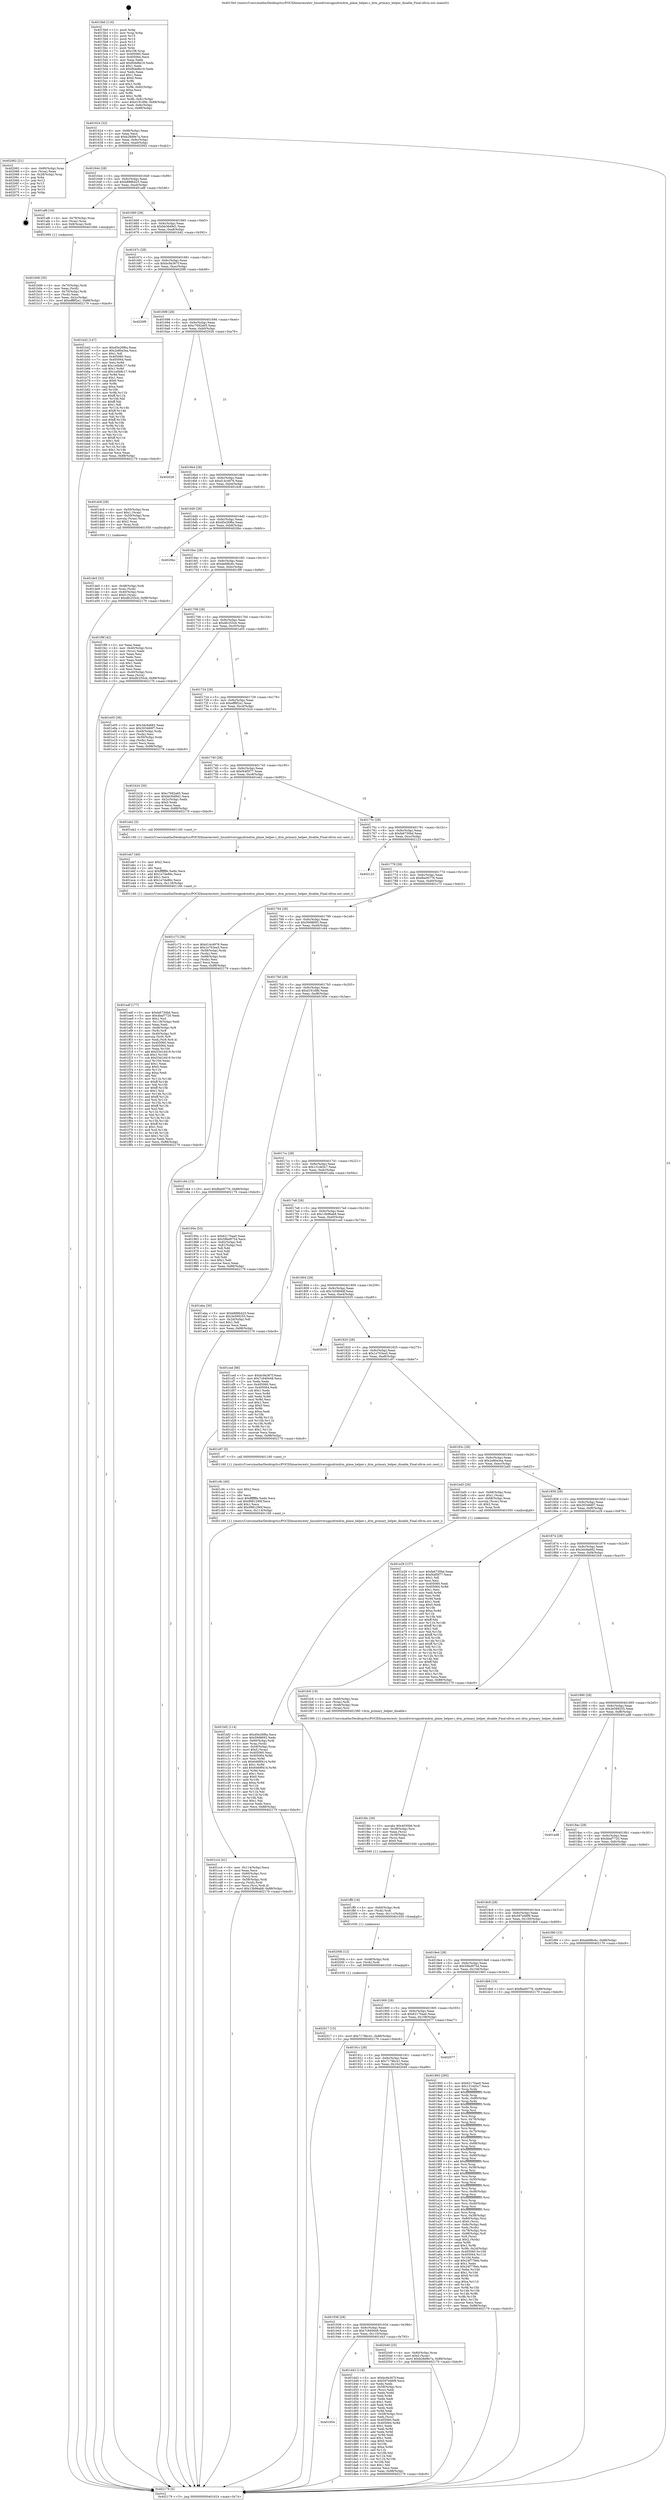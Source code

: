digraph "0x4015b0" {
  label = "0x4015b0 (/mnt/c/Users/mathe/Desktop/tcc/POCII/binaries/extr_linuxdriversgpudrmdrm_plane_helper.c_drm_primary_helper_disable_Final-ollvm.out::main(0))"
  labelloc = "t"
  node[shape=record]

  Entry [label="",width=0.3,height=0.3,shape=circle,fillcolor=black,style=filled]
  "0x401624" [label="{
     0x401624 [32]\l
     | [instrs]\l
     &nbsp;&nbsp;0x401624 \<+6\>: mov -0x88(%rbp),%eax\l
     &nbsp;&nbsp;0x40162a \<+2\>: mov %eax,%ecx\l
     &nbsp;&nbsp;0x40162c \<+6\>: sub $0xb28d9e7a,%ecx\l
     &nbsp;&nbsp;0x401632 \<+6\>: mov %eax,-0x9c(%rbp)\l
     &nbsp;&nbsp;0x401638 \<+6\>: mov %ecx,-0xa0(%rbp)\l
     &nbsp;&nbsp;0x40163e \<+6\>: je 0000000000402062 \<main+0xab2\>\l
  }"]
  "0x402062" [label="{
     0x402062 [21]\l
     | [instrs]\l
     &nbsp;&nbsp;0x402062 \<+4\>: mov -0x80(%rbp),%rax\l
     &nbsp;&nbsp;0x402066 \<+2\>: mov (%rax),%eax\l
     &nbsp;&nbsp;0x402068 \<+4\>: lea -0x28(%rbp),%rsp\l
     &nbsp;&nbsp;0x40206c \<+1\>: pop %rbx\l
     &nbsp;&nbsp;0x40206d \<+2\>: pop %r12\l
     &nbsp;&nbsp;0x40206f \<+2\>: pop %r13\l
     &nbsp;&nbsp;0x402071 \<+2\>: pop %r14\l
     &nbsp;&nbsp;0x402073 \<+2\>: pop %r15\l
     &nbsp;&nbsp;0x402075 \<+1\>: pop %rbp\l
     &nbsp;&nbsp;0x402076 \<+1\>: ret\l
  }"]
  "0x401644" [label="{
     0x401644 [28]\l
     | [instrs]\l
     &nbsp;&nbsp;0x401644 \<+5\>: jmp 0000000000401649 \<main+0x99\>\l
     &nbsp;&nbsp;0x401649 \<+6\>: mov -0x9c(%rbp),%eax\l
     &nbsp;&nbsp;0x40164f \<+5\>: sub $0xb888b425,%eax\l
     &nbsp;&nbsp;0x401654 \<+6\>: mov %eax,-0xa4(%rbp)\l
     &nbsp;&nbsp;0x40165a \<+6\>: je 0000000000401af6 \<main+0x546\>\l
  }"]
  Exit [label="",width=0.3,height=0.3,shape=circle,fillcolor=black,style=filled,peripheries=2]
  "0x401af6" [label="{
     0x401af6 [16]\l
     | [instrs]\l
     &nbsp;&nbsp;0x401af6 \<+4\>: mov -0x78(%rbp),%rax\l
     &nbsp;&nbsp;0x401afa \<+3\>: mov (%rax),%rax\l
     &nbsp;&nbsp;0x401afd \<+4\>: mov 0x8(%rax),%rdi\l
     &nbsp;&nbsp;0x401b01 \<+5\>: call 0000000000401060 \<atoi@plt\>\l
     | [calls]\l
     &nbsp;&nbsp;0x401060 \{1\} (unknown)\l
  }"]
  "0x401660" [label="{
     0x401660 [28]\l
     | [instrs]\l
     &nbsp;&nbsp;0x401660 \<+5\>: jmp 0000000000401665 \<main+0xb5\>\l
     &nbsp;&nbsp;0x401665 \<+6\>: mov -0x9c(%rbp),%eax\l
     &nbsp;&nbsp;0x40166b \<+5\>: sub $0xbb36d9d1,%eax\l
     &nbsp;&nbsp;0x401670 \<+6\>: mov %eax,-0xa8(%rbp)\l
     &nbsp;&nbsp;0x401676 \<+6\>: je 0000000000401b42 \<main+0x592\>\l
  }"]
  "0x402017" [label="{
     0x402017 [15]\l
     | [instrs]\l
     &nbsp;&nbsp;0x402017 \<+10\>: movl $0x7178bc41,-0x88(%rbp)\l
     &nbsp;&nbsp;0x402021 \<+5\>: jmp 0000000000402179 \<main+0xbc9\>\l
  }"]
  "0x401b42" [label="{
     0x401b42 [147]\l
     | [instrs]\l
     &nbsp;&nbsp;0x401b42 \<+5\>: mov $0xd5e26f6a,%eax\l
     &nbsp;&nbsp;0x401b47 \<+5\>: mov $0x2e80a3ea,%ecx\l
     &nbsp;&nbsp;0x401b4c \<+2\>: mov $0x1,%dl\l
     &nbsp;&nbsp;0x401b4e \<+7\>: mov 0x405060,%esi\l
     &nbsp;&nbsp;0x401b55 \<+7\>: mov 0x405064,%edi\l
     &nbsp;&nbsp;0x401b5c \<+3\>: mov %esi,%r8d\l
     &nbsp;&nbsp;0x401b5f \<+7\>: add $0x1e0b8c17,%r8d\l
     &nbsp;&nbsp;0x401b66 \<+4\>: sub $0x1,%r8d\l
     &nbsp;&nbsp;0x401b6a \<+7\>: sub $0x1e0b8c17,%r8d\l
     &nbsp;&nbsp;0x401b71 \<+4\>: imul %r8d,%esi\l
     &nbsp;&nbsp;0x401b75 \<+3\>: and $0x1,%esi\l
     &nbsp;&nbsp;0x401b78 \<+3\>: cmp $0x0,%esi\l
     &nbsp;&nbsp;0x401b7b \<+4\>: sete %r9b\l
     &nbsp;&nbsp;0x401b7f \<+3\>: cmp $0xa,%edi\l
     &nbsp;&nbsp;0x401b82 \<+4\>: setl %r10b\l
     &nbsp;&nbsp;0x401b86 \<+3\>: mov %r9b,%r11b\l
     &nbsp;&nbsp;0x401b89 \<+4\>: xor $0xff,%r11b\l
     &nbsp;&nbsp;0x401b8d \<+3\>: mov %r10b,%bl\l
     &nbsp;&nbsp;0x401b90 \<+3\>: xor $0xff,%bl\l
     &nbsp;&nbsp;0x401b93 \<+3\>: xor $0x1,%dl\l
     &nbsp;&nbsp;0x401b96 \<+3\>: mov %r11b,%r14b\l
     &nbsp;&nbsp;0x401b99 \<+4\>: and $0xff,%r14b\l
     &nbsp;&nbsp;0x401b9d \<+3\>: and %dl,%r9b\l
     &nbsp;&nbsp;0x401ba0 \<+3\>: mov %bl,%r15b\l
     &nbsp;&nbsp;0x401ba3 \<+4\>: and $0xff,%r15b\l
     &nbsp;&nbsp;0x401ba7 \<+3\>: and %dl,%r10b\l
     &nbsp;&nbsp;0x401baa \<+3\>: or %r9b,%r14b\l
     &nbsp;&nbsp;0x401bad \<+3\>: or %r10b,%r15b\l
     &nbsp;&nbsp;0x401bb0 \<+3\>: xor %r15b,%r14b\l
     &nbsp;&nbsp;0x401bb3 \<+3\>: or %bl,%r11b\l
     &nbsp;&nbsp;0x401bb6 \<+4\>: xor $0xff,%r11b\l
     &nbsp;&nbsp;0x401bba \<+3\>: or $0x1,%dl\l
     &nbsp;&nbsp;0x401bbd \<+3\>: and %dl,%r11b\l
     &nbsp;&nbsp;0x401bc0 \<+3\>: or %r11b,%r14b\l
     &nbsp;&nbsp;0x401bc3 \<+4\>: test $0x1,%r14b\l
     &nbsp;&nbsp;0x401bc7 \<+3\>: cmovne %ecx,%eax\l
     &nbsp;&nbsp;0x401bca \<+6\>: mov %eax,-0x88(%rbp)\l
     &nbsp;&nbsp;0x401bd0 \<+5\>: jmp 0000000000402179 \<main+0xbc9\>\l
  }"]
  "0x40167c" [label="{
     0x40167c [28]\l
     | [instrs]\l
     &nbsp;&nbsp;0x40167c \<+5\>: jmp 0000000000401681 \<main+0xd1\>\l
     &nbsp;&nbsp;0x401681 \<+6\>: mov -0x9c(%rbp),%eax\l
     &nbsp;&nbsp;0x401687 \<+5\>: sub $0xbc9a367f,%eax\l
     &nbsp;&nbsp;0x40168c \<+6\>: mov %eax,-0xac(%rbp)\l
     &nbsp;&nbsp;0x401692 \<+6\>: je 00000000004020f9 \<main+0xb49\>\l
  }"]
  "0x40200b" [label="{
     0x40200b [12]\l
     | [instrs]\l
     &nbsp;&nbsp;0x40200b \<+4\>: mov -0x48(%rbp),%rdi\l
     &nbsp;&nbsp;0x40200f \<+3\>: mov (%rdi),%rdi\l
     &nbsp;&nbsp;0x402012 \<+5\>: call 0000000000401030 \<free@plt\>\l
     | [calls]\l
     &nbsp;&nbsp;0x401030 \{1\} (unknown)\l
  }"]
  "0x4020f9" [label="{
     0x4020f9\l
  }", style=dashed]
  "0x401698" [label="{
     0x401698 [28]\l
     | [instrs]\l
     &nbsp;&nbsp;0x401698 \<+5\>: jmp 000000000040169d \<main+0xed\>\l
     &nbsp;&nbsp;0x40169d \<+6\>: mov -0x9c(%rbp),%eax\l
     &nbsp;&nbsp;0x4016a3 \<+5\>: sub $0xc7692a65,%eax\l
     &nbsp;&nbsp;0x4016a8 \<+6\>: mov %eax,-0xb0(%rbp)\l
     &nbsp;&nbsp;0x4016ae \<+6\>: je 0000000000402026 \<main+0xa76\>\l
  }"]
  "0x401ff9" [label="{
     0x401ff9 [18]\l
     | [instrs]\l
     &nbsp;&nbsp;0x401ff9 \<+4\>: mov -0x60(%rbp),%rdi\l
     &nbsp;&nbsp;0x401ffd \<+3\>: mov (%rdi),%rdi\l
     &nbsp;&nbsp;0x402000 \<+6\>: mov %eax,-0x11c(%rbp)\l
     &nbsp;&nbsp;0x402006 \<+5\>: call 0000000000401030 \<free@plt\>\l
     | [calls]\l
     &nbsp;&nbsp;0x401030 \{1\} (unknown)\l
  }"]
  "0x402026" [label="{
     0x402026\l
  }", style=dashed]
  "0x4016b4" [label="{
     0x4016b4 [28]\l
     | [instrs]\l
     &nbsp;&nbsp;0x4016b4 \<+5\>: jmp 00000000004016b9 \<main+0x109\>\l
     &nbsp;&nbsp;0x4016b9 \<+6\>: mov -0x9c(%rbp),%eax\l
     &nbsp;&nbsp;0x4016bf \<+5\>: sub $0xd14c4976,%eax\l
     &nbsp;&nbsp;0x4016c4 \<+6\>: mov %eax,-0xb4(%rbp)\l
     &nbsp;&nbsp;0x4016ca \<+6\>: je 0000000000401dc8 \<main+0x818\>\l
  }"]
  "0x401fdc" [label="{
     0x401fdc [29]\l
     | [instrs]\l
     &nbsp;&nbsp;0x401fdc \<+10\>: movabs $0x4030b6,%rdi\l
     &nbsp;&nbsp;0x401fe6 \<+4\>: mov -0x38(%rbp),%rsi\l
     &nbsp;&nbsp;0x401fea \<+2\>: mov %eax,(%rsi)\l
     &nbsp;&nbsp;0x401fec \<+4\>: mov -0x38(%rbp),%rsi\l
     &nbsp;&nbsp;0x401ff0 \<+2\>: mov (%rsi),%esi\l
     &nbsp;&nbsp;0x401ff2 \<+2\>: mov $0x0,%al\l
     &nbsp;&nbsp;0x401ff4 \<+5\>: call 0000000000401040 \<printf@plt\>\l
     | [calls]\l
     &nbsp;&nbsp;0x401040 \{1\} (unknown)\l
  }"]
  "0x401dc8" [label="{
     0x401dc8 [29]\l
     | [instrs]\l
     &nbsp;&nbsp;0x401dc8 \<+4\>: mov -0x50(%rbp),%rax\l
     &nbsp;&nbsp;0x401dcc \<+6\>: movl $0x1,(%rax)\l
     &nbsp;&nbsp;0x401dd2 \<+4\>: mov -0x50(%rbp),%rax\l
     &nbsp;&nbsp;0x401dd6 \<+3\>: movslq (%rax),%rax\l
     &nbsp;&nbsp;0x401dd9 \<+4\>: shl $0x2,%rax\l
     &nbsp;&nbsp;0x401ddd \<+3\>: mov %rax,%rdi\l
     &nbsp;&nbsp;0x401de0 \<+5\>: call 0000000000401050 \<malloc@plt\>\l
     | [calls]\l
     &nbsp;&nbsp;0x401050 \{1\} (unknown)\l
  }"]
  "0x4016d0" [label="{
     0x4016d0 [28]\l
     | [instrs]\l
     &nbsp;&nbsp;0x4016d0 \<+5\>: jmp 00000000004016d5 \<main+0x125\>\l
     &nbsp;&nbsp;0x4016d5 \<+6\>: mov -0x9c(%rbp),%eax\l
     &nbsp;&nbsp;0x4016db \<+5\>: sub $0xd5e26f6a,%eax\l
     &nbsp;&nbsp;0x4016e0 \<+6\>: mov %eax,-0xb8(%rbp)\l
     &nbsp;&nbsp;0x4016e6 \<+6\>: je 00000000004020bc \<main+0xb0c\>\l
  }"]
  "0x401edf" [label="{
     0x401edf [177]\l
     | [instrs]\l
     &nbsp;&nbsp;0x401edf \<+5\>: mov $0xfa6730bd,%ecx\l
     &nbsp;&nbsp;0x401ee4 \<+5\>: mov $0x4baf7720,%edx\l
     &nbsp;&nbsp;0x401ee9 \<+3\>: mov $0x1,%sil\l
     &nbsp;&nbsp;0x401eec \<+6\>: mov -0x118(%rbp),%edi\l
     &nbsp;&nbsp;0x401ef2 \<+3\>: imul %eax,%edi\l
     &nbsp;&nbsp;0x401ef5 \<+4\>: mov -0x48(%rbp),%r8\l
     &nbsp;&nbsp;0x401ef9 \<+3\>: mov (%r8),%r8\l
     &nbsp;&nbsp;0x401efc \<+4\>: mov -0x40(%rbp),%r9\l
     &nbsp;&nbsp;0x401f00 \<+3\>: movslq (%r9),%r9\l
     &nbsp;&nbsp;0x401f03 \<+4\>: mov %edi,(%r8,%r9,4)\l
     &nbsp;&nbsp;0x401f07 \<+7\>: mov 0x405060,%eax\l
     &nbsp;&nbsp;0x401f0e \<+7\>: mov 0x405064,%edi\l
     &nbsp;&nbsp;0x401f15 \<+3\>: mov %eax,%r10d\l
     &nbsp;&nbsp;0x401f18 \<+7\>: add $0x53d1d419,%r10d\l
     &nbsp;&nbsp;0x401f1f \<+4\>: sub $0x1,%r10d\l
     &nbsp;&nbsp;0x401f23 \<+7\>: sub $0x53d1d419,%r10d\l
     &nbsp;&nbsp;0x401f2a \<+4\>: imul %r10d,%eax\l
     &nbsp;&nbsp;0x401f2e \<+3\>: and $0x1,%eax\l
     &nbsp;&nbsp;0x401f31 \<+3\>: cmp $0x0,%eax\l
     &nbsp;&nbsp;0x401f34 \<+4\>: sete %r11b\l
     &nbsp;&nbsp;0x401f38 \<+3\>: cmp $0xa,%edi\l
     &nbsp;&nbsp;0x401f3b \<+3\>: setl %bl\l
     &nbsp;&nbsp;0x401f3e \<+3\>: mov %r11b,%r14b\l
     &nbsp;&nbsp;0x401f41 \<+4\>: xor $0xff,%r14b\l
     &nbsp;&nbsp;0x401f45 \<+3\>: mov %bl,%r15b\l
     &nbsp;&nbsp;0x401f48 \<+4\>: xor $0xff,%r15b\l
     &nbsp;&nbsp;0x401f4c \<+4\>: xor $0x1,%sil\l
     &nbsp;&nbsp;0x401f50 \<+3\>: mov %r14b,%r12b\l
     &nbsp;&nbsp;0x401f53 \<+4\>: and $0xff,%r12b\l
     &nbsp;&nbsp;0x401f57 \<+3\>: and %sil,%r11b\l
     &nbsp;&nbsp;0x401f5a \<+3\>: mov %r15b,%r13b\l
     &nbsp;&nbsp;0x401f5d \<+4\>: and $0xff,%r13b\l
     &nbsp;&nbsp;0x401f61 \<+3\>: and %sil,%bl\l
     &nbsp;&nbsp;0x401f64 \<+3\>: or %r11b,%r12b\l
     &nbsp;&nbsp;0x401f67 \<+3\>: or %bl,%r13b\l
     &nbsp;&nbsp;0x401f6a \<+3\>: xor %r13b,%r12b\l
     &nbsp;&nbsp;0x401f6d \<+3\>: or %r15b,%r14b\l
     &nbsp;&nbsp;0x401f70 \<+4\>: xor $0xff,%r14b\l
     &nbsp;&nbsp;0x401f74 \<+4\>: or $0x1,%sil\l
     &nbsp;&nbsp;0x401f78 \<+3\>: and %sil,%r14b\l
     &nbsp;&nbsp;0x401f7b \<+3\>: or %r14b,%r12b\l
     &nbsp;&nbsp;0x401f7e \<+4\>: test $0x1,%r12b\l
     &nbsp;&nbsp;0x401f82 \<+3\>: cmovne %edx,%ecx\l
     &nbsp;&nbsp;0x401f85 \<+6\>: mov %ecx,-0x88(%rbp)\l
     &nbsp;&nbsp;0x401f8b \<+5\>: jmp 0000000000402179 \<main+0xbc9\>\l
  }"]
  "0x4020bc" [label="{
     0x4020bc\l
  }", style=dashed]
  "0x4016ec" [label="{
     0x4016ec [28]\l
     | [instrs]\l
     &nbsp;&nbsp;0x4016ec \<+5\>: jmp 00000000004016f1 \<main+0x141\>\l
     &nbsp;&nbsp;0x4016f1 \<+6\>: mov -0x9c(%rbp),%eax\l
     &nbsp;&nbsp;0x4016f7 \<+5\>: sub $0xde6f6c6c,%eax\l
     &nbsp;&nbsp;0x4016fc \<+6\>: mov %eax,-0xbc(%rbp)\l
     &nbsp;&nbsp;0x401702 \<+6\>: je 0000000000401f9f \<main+0x9ef\>\l
  }"]
  "0x401eb7" [label="{
     0x401eb7 [40]\l
     | [instrs]\l
     &nbsp;&nbsp;0x401eb7 \<+5\>: mov $0x2,%ecx\l
     &nbsp;&nbsp;0x401ebc \<+1\>: cltd\l
     &nbsp;&nbsp;0x401ebd \<+2\>: idiv %ecx\l
     &nbsp;&nbsp;0x401ebf \<+6\>: imul $0xfffffffe,%edx,%ecx\l
     &nbsp;&nbsp;0x401ec5 \<+6\>: add $0x1e7de86c,%ecx\l
     &nbsp;&nbsp;0x401ecb \<+3\>: add $0x1,%ecx\l
     &nbsp;&nbsp;0x401ece \<+6\>: sub $0x1e7de86c,%ecx\l
     &nbsp;&nbsp;0x401ed4 \<+6\>: mov %ecx,-0x118(%rbp)\l
     &nbsp;&nbsp;0x401eda \<+5\>: call 0000000000401160 \<next_i\>\l
     | [calls]\l
     &nbsp;&nbsp;0x401160 \{1\} (/mnt/c/Users/mathe/Desktop/tcc/POCII/binaries/extr_linuxdriversgpudrmdrm_plane_helper.c_drm_primary_helper_disable_Final-ollvm.out::next_i)\l
  }"]
  "0x401f9f" [label="{
     0x401f9f [42]\l
     | [instrs]\l
     &nbsp;&nbsp;0x401f9f \<+2\>: xor %eax,%eax\l
     &nbsp;&nbsp;0x401fa1 \<+4\>: mov -0x40(%rbp),%rcx\l
     &nbsp;&nbsp;0x401fa5 \<+2\>: mov (%rcx),%edx\l
     &nbsp;&nbsp;0x401fa7 \<+2\>: mov %eax,%esi\l
     &nbsp;&nbsp;0x401fa9 \<+2\>: sub %edx,%esi\l
     &nbsp;&nbsp;0x401fab \<+2\>: mov %eax,%edx\l
     &nbsp;&nbsp;0x401fad \<+3\>: sub $0x1,%edx\l
     &nbsp;&nbsp;0x401fb0 \<+2\>: add %edx,%esi\l
     &nbsp;&nbsp;0x401fb2 \<+2\>: sub %esi,%eax\l
     &nbsp;&nbsp;0x401fb4 \<+4\>: mov -0x40(%rbp),%rcx\l
     &nbsp;&nbsp;0x401fb8 \<+2\>: mov %eax,(%rcx)\l
     &nbsp;&nbsp;0x401fba \<+10\>: movl $0xdfc255cb,-0x88(%rbp)\l
     &nbsp;&nbsp;0x401fc4 \<+5\>: jmp 0000000000402179 \<main+0xbc9\>\l
  }"]
  "0x401708" [label="{
     0x401708 [28]\l
     | [instrs]\l
     &nbsp;&nbsp;0x401708 \<+5\>: jmp 000000000040170d \<main+0x15d\>\l
     &nbsp;&nbsp;0x40170d \<+6\>: mov -0x9c(%rbp),%eax\l
     &nbsp;&nbsp;0x401713 \<+5\>: sub $0xdfc255cb,%eax\l
     &nbsp;&nbsp;0x401718 \<+6\>: mov %eax,-0xc0(%rbp)\l
     &nbsp;&nbsp;0x40171e \<+6\>: je 0000000000401e05 \<main+0x855\>\l
  }"]
  "0x401de5" [label="{
     0x401de5 [32]\l
     | [instrs]\l
     &nbsp;&nbsp;0x401de5 \<+4\>: mov -0x48(%rbp),%rdi\l
     &nbsp;&nbsp;0x401de9 \<+3\>: mov %rax,(%rdi)\l
     &nbsp;&nbsp;0x401dec \<+4\>: mov -0x40(%rbp),%rax\l
     &nbsp;&nbsp;0x401df0 \<+6\>: movl $0x0,(%rax)\l
     &nbsp;&nbsp;0x401df6 \<+10\>: movl $0xdfc255cb,-0x88(%rbp)\l
     &nbsp;&nbsp;0x401e00 \<+5\>: jmp 0000000000402179 \<main+0xbc9\>\l
  }"]
  "0x401e05" [label="{
     0x401e05 [36]\l
     | [instrs]\l
     &nbsp;&nbsp;0x401e05 \<+5\>: mov $0x3dc8a682,%eax\l
     &nbsp;&nbsp;0x401e0a \<+5\>: mov $0x303466f7,%ecx\l
     &nbsp;&nbsp;0x401e0f \<+4\>: mov -0x40(%rbp),%rdx\l
     &nbsp;&nbsp;0x401e13 \<+2\>: mov (%rdx),%esi\l
     &nbsp;&nbsp;0x401e15 \<+4\>: mov -0x50(%rbp),%rdx\l
     &nbsp;&nbsp;0x401e19 \<+2\>: cmp (%rdx),%esi\l
     &nbsp;&nbsp;0x401e1b \<+3\>: cmovl %ecx,%eax\l
     &nbsp;&nbsp;0x401e1e \<+6\>: mov %eax,-0x88(%rbp)\l
     &nbsp;&nbsp;0x401e24 \<+5\>: jmp 0000000000402179 \<main+0xbc9\>\l
  }"]
  "0x401724" [label="{
     0x401724 [28]\l
     | [instrs]\l
     &nbsp;&nbsp;0x401724 \<+5\>: jmp 0000000000401729 \<main+0x179\>\l
     &nbsp;&nbsp;0x401729 \<+6\>: mov -0x9c(%rbp),%eax\l
     &nbsp;&nbsp;0x40172f \<+5\>: sub $0xeff8f2a1,%eax\l
     &nbsp;&nbsp;0x401734 \<+6\>: mov %eax,-0xc4(%rbp)\l
     &nbsp;&nbsp;0x40173a \<+6\>: je 0000000000401b24 \<main+0x574\>\l
  }"]
  "0x401954" [label="{
     0x401954\l
  }", style=dashed]
  "0x401b24" [label="{
     0x401b24 [30]\l
     | [instrs]\l
     &nbsp;&nbsp;0x401b24 \<+5\>: mov $0xc7692a65,%eax\l
     &nbsp;&nbsp;0x401b29 \<+5\>: mov $0xbb36d9d1,%ecx\l
     &nbsp;&nbsp;0x401b2e \<+3\>: mov -0x2c(%rbp),%edx\l
     &nbsp;&nbsp;0x401b31 \<+3\>: cmp $0x0,%edx\l
     &nbsp;&nbsp;0x401b34 \<+3\>: cmove %ecx,%eax\l
     &nbsp;&nbsp;0x401b37 \<+6\>: mov %eax,-0x88(%rbp)\l
     &nbsp;&nbsp;0x401b3d \<+5\>: jmp 0000000000402179 \<main+0xbc9\>\l
  }"]
  "0x401740" [label="{
     0x401740 [28]\l
     | [instrs]\l
     &nbsp;&nbsp;0x401740 \<+5\>: jmp 0000000000401745 \<main+0x195\>\l
     &nbsp;&nbsp;0x401745 \<+6\>: mov -0x9c(%rbp),%eax\l
     &nbsp;&nbsp;0x40174b \<+5\>: sub $0xf44f5f77,%eax\l
     &nbsp;&nbsp;0x401750 \<+6\>: mov %eax,-0xc8(%rbp)\l
     &nbsp;&nbsp;0x401756 \<+6\>: je 0000000000401eb2 \<main+0x902\>\l
  }"]
  "0x401d43" [label="{
     0x401d43 [118]\l
     | [instrs]\l
     &nbsp;&nbsp;0x401d43 \<+5\>: mov $0xbc9a367f,%eax\l
     &nbsp;&nbsp;0x401d48 \<+5\>: mov $0x597e46f9,%ecx\l
     &nbsp;&nbsp;0x401d4d \<+2\>: xor %edx,%edx\l
     &nbsp;&nbsp;0x401d4f \<+4\>: mov -0x58(%rbp),%rsi\l
     &nbsp;&nbsp;0x401d53 \<+2\>: mov (%rsi),%edi\l
     &nbsp;&nbsp;0x401d55 \<+3\>: mov %edx,%r8d\l
     &nbsp;&nbsp;0x401d58 \<+3\>: sub %edi,%r8d\l
     &nbsp;&nbsp;0x401d5b \<+2\>: mov %edx,%edi\l
     &nbsp;&nbsp;0x401d5d \<+3\>: sub $0x1,%edi\l
     &nbsp;&nbsp;0x401d60 \<+3\>: add %edi,%r8d\l
     &nbsp;&nbsp;0x401d63 \<+2\>: mov %edx,%edi\l
     &nbsp;&nbsp;0x401d65 \<+3\>: sub %r8d,%edi\l
     &nbsp;&nbsp;0x401d68 \<+4\>: mov -0x58(%rbp),%rsi\l
     &nbsp;&nbsp;0x401d6c \<+2\>: mov %edi,(%rsi)\l
     &nbsp;&nbsp;0x401d6e \<+7\>: mov 0x405060,%edi\l
     &nbsp;&nbsp;0x401d75 \<+8\>: mov 0x405064,%r8d\l
     &nbsp;&nbsp;0x401d7d \<+3\>: sub $0x1,%edx\l
     &nbsp;&nbsp;0x401d80 \<+3\>: mov %edi,%r9d\l
     &nbsp;&nbsp;0x401d83 \<+3\>: add %edx,%r9d\l
     &nbsp;&nbsp;0x401d86 \<+4\>: imul %r9d,%edi\l
     &nbsp;&nbsp;0x401d8a \<+3\>: and $0x1,%edi\l
     &nbsp;&nbsp;0x401d8d \<+3\>: cmp $0x0,%edi\l
     &nbsp;&nbsp;0x401d90 \<+4\>: sete %r10b\l
     &nbsp;&nbsp;0x401d94 \<+4\>: cmp $0xa,%r8d\l
     &nbsp;&nbsp;0x401d98 \<+4\>: setl %r11b\l
     &nbsp;&nbsp;0x401d9c \<+3\>: mov %r10b,%bl\l
     &nbsp;&nbsp;0x401d9f \<+3\>: and %r11b,%bl\l
     &nbsp;&nbsp;0x401da2 \<+3\>: xor %r11b,%r10b\l
     &nbsp;&nbsp;0x401da5 \<+3\>: or %r10b,%bl\l
     &nbsp;&nbsp;0x401da8 \<+3\>: test $0x1,%bl\l
     &nbsp;&nbsp;0x401dab \<+3\>: cmovne %ecx,%eax\l
     &nbsp;&nbsp;0x401dae \<+6\>: mov %eax,-0x88(%rbp)\l
     &nbsp;&nbsp;0x401db4 \<+5\>: jmp 0000000000402179 \<main+0xbc9\>\l
  }"]
  "0x401eb2" [label="{
     0x401eb2 [5]\l
     | [instrs]\l
     &nbsp;&nbsp;0x401eb2 \<+5\>: call 0000000000401160 \<next_i\>\l
     | [calls]\l
     &nbsp;&nbsp;0x401160 \{1\} (/mnt/c/Users/mathe/Desktop/tcc/POCII/binaries/extr_linuxdriversgpudrmdrm_plane_helper.c_drm_primary_helper_disable_Final-ollvm.out::next_i)\l
  }"]
  "0x40175c" [label="{
     0x40175c [28]\l
     | [instrs]\l
     &nbsp;&nbsp;0x40175c \<+5\>: jmp 0000000000401761 \<main+0x1b1\>\l
     &nbsp;&nbsp;0x401761 \<+6\>: mov -0x9c(%rbp),%eax\l
     &nbsp;&nbsp;0x401767 \<+5\>: sub $0xfa6730bd,%eax\l
     &nbsp;&nbsp;0x40176c \<+6\>: mov %eax,-0xcc(%rbp)\l
     &nbsp;&nbsp;0x401772 \<+6\>: je 0000000000402123 \<main+0xb73\>\l
  }"]
  "0x401938" [label="{
     0x401938 [28]\l
     | [instrs]\l
     &nbsp;&nbsp;0x401938 \<+5\>: jmp 000000000040193d \<main+0x38d\>\l
     &nbsp;&nbsp;0x40193d \<+6\>: mov -0x9c(%rbp),%eax\l
     &nbsp;&nbsp;0x401943 \<+5\>: sub $0x7c949448,%eax\l
     &nbsp;&nbsp;0x401948 \<+6\>: mov %eax,-0x110(%rbp)\l
     &nbsp;&nbsp;0x40194e \<+6\>: je 0000000000401d43 \<main+0x793\>\l
  }"]
  "0x402123" [label="{
     0x402123\l
  }", style=dashed]
  "0x401778" [label="{
     0x401778 [28]\l
     | [instrs]\l
     &nbsp;&nbsp;0x401778 \<+5\>: jmp 000000000040177d \<main+0x1cd\>\l
     &nbsp;&nbsp;0x40177d \<+6\>: mov -0x9c(%rbp),%eax\l
     &nbsp;&nbsp;0x401783 \<+5\>: sub $0xfba00776,%eax\l
     &nbsp;&nbsp;0x401788 \<+6\>: mov %eax,-0xd0(%rbp)\l
     &nbsp;&nbsp;0x40178e \<+6\>: je 0000000000401c73 \<main+0x6c3\>\l
  }"]
  "0x402049" [label="{
     0x402049 [25]\l
     | [instrs]\l
     &nbsp;&nbsp;0x402049 \<+4\>: mov -0x80(%rbp),%rax\l
     &nbsp;&nbsp;0x40204d \<+6\>: movl $0x0,(%rax)\l
     &nbsp;&nbsp;0x402053 \<+10\>: movl $0xb28d9e7a,-0x88(%rbp)\l
     &nbsp;&nbsp;0x40205d \<+5\>: jmp 0000000000402179 \<main+0xbc9\>\l
  }"]
  "0x401c73" [label="{
     0x401c73 [36]\l
     | [instrs]\l
     &nbsp;&nbsp;0x401c73 \<+5\>: mov $0xd14c4976,%eax\l
     &nbsp;&nbsp;0x401c78 \<+5\>: mov $0x1e703ea5,%ecx\l
     &nbsp;&nbsp;0x401c7d \<+4\>: mov -0x58(%rbp),%rdx\l
     &nbsp;&nbsp;0x401c81 \<+2\>: mov (%rdx),%esi\l
     &nbsp;&nbsp;0x401c83 \<+4\>: mov -0x68(%rbp),%rdx\l
     &nbsp;&nbsp;0x401c87 \<+2\>: cmp (%rdx),%esi\l
     &nbsp;&nbsp;0x401c89 \<+3\>: cmovl %ecx,%eax\l
     &nbsp;&nbsp;0x401c8c \<+6\>: mov %eax,-0x88(%rbp)\l
     &nbsp;&nbsp;0x401c92 \<+5\>: jmp 0000000000402179 \<main+0xbc9\>\l
  }"]
  "0x401794" [label="{
     0x401794 [28]\l
     | [instrs]\l
     &nbsp;&nbsp;0x401794 \<+5\>: jmp 0000000000401799 \<main+0x1e9\>\l
     &nbsp;&nbsp;0x401799 \<+6\>: mov -0x9c(%rbp),%eax\l
     &nbsp;&nbsp;0x40179f \<+5\>: sub $0x59d8693,%eax\l
     &nbsp;&nbsp;0x4017a4 \<+6\>: mov %eax,-0xd4(%rbp)\l
     &nbsp;&nbsp;0x4017aa \<+6\>: je 0000000000401c64 \<main+0x6b4\>\l
  }"]
  "0x40191c" [label="{
     0x40191c [28]\l
     | [instrs]\l
     &nbsp;&nbsp;0x40191c \<+5\>: jmp 0000000000401921 \<main+0x371\>\l
     &nbsp;&nbsp;0x401921 \<+6\>: mov -0x9c(%rbp),%eax\l
     &nbsp;&nbsp;0x401927 \<+5\>: sub $0x7178bc41,%eax\l
     &nbsp;&nbsp;0x40192c \<+6\>: mov %eax,-0x10c(%rbp)\l
     &nbsp;&nbsp;0x401932 \<+6\>: je 0000000000402049 \<main+0xa99\>\l
  }"]
  "0x401c64" [label="{
     0x401c64 [15]\l
     | [instrs]\l
     &nbsp;&nbsp;0x401c64 \<+10\>: movl $0xfba00776,-0x88(%rbp)\l
     &nbsp;&nbsp;0x401c6e \<+5\>: jmp 0000000000402179 \<main+0xbc9\>\l
  }"]
  "0x4017b0" [label="{
     0x4017b0 [28]\l
     | [instrs]\l
     &nbsp;&nbsp;0x4017b0 \<+5\>: jmp 00000000004017b5 \<main+0x205\>\l
     &nbsp;&nbsp;0x4017b5 \<+6\>: mov -0x9c(%rbp),%eax\l
     &nbsp;&nbsp;0x4017bb \<+5\>: sub $0xd191d9b,%eax\l
     &nbsp;&nbsp;0x4017c0 \<+6\>: mov %eax,-0xd8(%rbp)\l
     &nbsp;&nbsp;0x4017c6 \<+6\>: je 000000000040195e \<main+0x3ae\>\l
  }"]
  "0x402077" [label="{
     0x402077\l
  }", style=dashed]
  "0x40195e" [label="{
     0x40195e [53]\l
     | [instrs]\l
     &nbsp;&nbsp;0x40195e \<+5\>: mov $0x62170aa0,%eax\l
     &nbsp;&nbsp;0x401963 \<+5\>: mov $0x59bd9754,%ecx\l
     &nbsp;&nbsp;0x401968 \<+6\>: mov -0x82(%rbp),%dl\l
     &nbsp;&nbsp;0x40196e \<+7\>: mov -0x81(%rbp),%sil\l
     &nbsp;&nbsp;0x401975 \<+3\>: mov %dl,%dil\l
     &nbsp;&nbsp;0x401978 \<+3\>: and %sil,%dil\l
     &nbsp;&nbsp;0x40197b \<+3\>: xor %sil,%dl\l
     &nbsp;&nbsp;0x40197e \<+3\>: or %dl,%dil\l
     &nbsp;&nbsp;0x401981 \<+4\>: test $0x1,%dil\l
     &nbsp;&nbsp;0x401985 \<+3\>: cmovne %ecx,%eax\l
     &nbsp;&nbsp;0x401988 \<+6\>: mov %eax,-0x88(%rbp)\l
     &nbsp;&nbsp;0x40198e \<+5\>: jmp 0000000000402179 \<main+0xbc9\>\l
  }"]
  "0x4017cc" [label="{
     0x4017cc [28]\l
     | [instrs]\l
     &nbsp;&nbsp;0x4017cc \<+5\>: jmp 00000000004017d1 \<main+0x221\>\l
     &nbsp;&nbsp;0x4017d1 \<+6\>: mov -0x9c(%rbp),%eax\l
     &nbsp;&nbsp;0x4017d7 \<+5\>: sub $0x131dd3c7,%eax\l
     &nbsp;&nbsp;0x4017dc \<+6\>: mov %eax,-0xdc(%rbp)\l
     &nbsp;&nbsp;0x4017e2 \<+6\>: je 0000000000401aba \<main+0x50a\>\l
  }"]
  "0x402179" [label="{
     0x402179 [5]\l
     | [instrs]\l
     &nbsp;&nbsp;0x402179 \<+5\>: jmp 0000000000401624 \<main+0x74\>\l
  }"]
  "0x4015b0" [label="{
     0x4015b0 [116]\l
     | [instrs]\l
     &nbsp;&nbsp;0x4015b0 \<+1\>: push %rbp\l
     &nbsp;&nbsp;0x4015b1 \<+3\>: mov %rsp,%rbp\l
     &nbsp;&nbsp;0x4015b4 \<+2\>: push %r15\l
     &nbsp;&nbsp;0x4015b6 \<+2\>: push %r14\l
     &nbsp;&nbsp;0x4015b8 \<+2\>: push %r13\l
     &nbsp;&nbsp;0x4015ba \<+2\>: push %r12\l
     &nbsp;&nbsp;0x4015bc \<+1\>: push %rbx\l
     &nbsp;&nbsp;0x4015bd \<+7\>: sub $0x108,%rsp\l
     &nbsp;&nbsp;0x4015c4 \<+7\>: mov 0x405060,%eax\l
     &nbsp;&nbsp;0x4015cb \<+7\>: mov 0x405064,%ecx\l
     &nbsp;&nbsp;0x4015d2 \<+2\>: mov %eax,%edx\l
     &nbsp;&nbsp;0x4015d4 \<+6\>: add $0xf0dd8e19,%edx\l
     &nbsp;&nbsp;0x4015da \<+3\>: sub $0x1,%edx\l
     &nbsp;&nbsp;0x4015dd \<+6\>: sub $0xf0dd8e19,%edx\l
     &nbsp;&nbsp;0x4015e3 \<+3\>: imul %edx,%eax\l
     &nbsp;&nbsp;0x4015e6 \<+3\>: and $0x1,%eax\l
     &nbsp;&nbsp;0x4015e9 \<+3\>: cmp $0x0,%eax\l
     &nbsp;&nbsp;0x4015ec \<+4\>: sete %r8b\l
     &nbsp;&nbsp;0x4015f0 \<+4\>: and $0x1,%r8b\l
     &nbsp;&nbsp;0x4015f4 \<+7\>: mov %r8b,-0x82(%rbp)\l
     &nbsp;&nbsp;0x4015fb \<+3\>: cmp $0xa,%ecx\l
     &nbsp;&nbsp;0x4015fe \<+4\>: setl %r8b\l
     &nbsp;&nbsp;0x401602 \<+4\>: and $0x1,%r8b\l
     &nbsp;&nbsp;0x401606 \<+7\>: mov %r8b,-0x81(%rbp)\l
     &nbsp;&nbsp;0x40160d \<+10\>: movl $0xd191d9b,-0x88(%rbp)\l
     &nbsp;&nbsp;0x401617 \<+6\>: mov %edi,-0x8c(%rbp)\l
     &nbsp;&nbsp;0x40161d \<+7\>: mov %rsi,-0x98(%rbp)\l
  }"]
  "0x401cc4" [label="{
     0x401cc4 [41]\l
     | [instrs]\l
     &nbsp;&nbsp;0x401cc4 \<+6\>: mov -0x114(%rbp),%ecx\l
     &nbsp;&nbsp;0x401cca \<+3\>: imul %eax,%ecx\l
     &nbsp;&nbsp;0x401ccd \<+4\>: mov -0x60(%rbp),%rsi\l
     &nbsp;&nbsp;0x401cd1 \<+3\>: mov (%rsi),%rsi\l
     &nbsp;&nbsp;0x401cd4 \<+4\>: mov -0x58(%rbp),%rdi\l
     &nbsp;&nbsp;0x401cd8 \<+3\>: movslq (%rdi),%rdi\l
     &nbsp;&nbsp;0x401cdb \<+3\>: mov %ecx,(%rsi,%rdi,4)\l
     &nbsp;&nbsp;0x401cde \<+10\>: movl $0x13b96ab8,-0x88(%rbp)\l
     &nbsp;&nbsp;0x401ce8 \<+5\>: jmp 0000000000402179 \<main+0xbc9\>\l
  }"]
  "0x401aba" [label="{
     0x401aba [30]\l
     | [instrs]\l
     &nbsp;&nbsp;0x401aba \<+5\>: mov $0xb888b425,%eax\l
     &nbsp;&nbsp;0x401abf \<+5\>: mov $0x3e589255,%ecx\l
     &nbsp;&nbsp;0x401ac4 \<+3\>: mov -0x2d(%rbp),%dl\l
     &nbsp;&nbsp;0x401ac7 \<+3\>: test $0x1,%dl\l
     &nbsp;&nbsp;0x401aca \<+3\>: cmovne %ecx,%eax\l
     &nbsp;&nbsp;0x401acd \<+6\>: mov %eax,-0x88(%rbp)\l
     &nbsp;&nbsp;0x401ad3 \<+5\>: jmp 0000000000402179 \<main+0xbc9\>\l
  }"]
  "0x4017e8" [label="{
     0x4017e8 [28]\l
     | [instrs]\l
     &nbsp;&nbsp;0x4017e8 \<+5\>: jmp 00000000004017ed \<main+0x23d\>\l
     &nbsp;&nbsp;0x4017ed \<+6\>: mov -0x9c(%rbp),%eax\l
     &nbsp;&nbsp;0x4017f3 \<+5\>: sub $0x13b96ab8,%eax\l
     &nbsp;&nbsp;0x4017f8 \<+6\>: mov %eax,-0xe0(%rbp)\l
     &nbsp;&nbsp;0x4017fe \<+6\>: je 0000000000401ced \<main+0x73d\>\l
  }"]
  "0x401c9c" [label="{
     0x401c9c [40]\l
     | [instrs]\l
     &nbsp;&nbsp;0x401c9c \<+5\>: mov $0x2,%ecx\l
     &nbsp;&nbsp;0x401ca1 \<+1\>: cltd\l
     &nbsp;&nbsp;0x401ca2 \<+2\>: idiv %ecx\l
     &nbsp;&nbsp;0x401ca4 \<+6\>: imul $0xfffffffe,%edx,%ecx\l
     &nbsp;&nbsp;0x401caa \<+6\>: sub $0x9981290f,%ecx\l
     &nbsp;&nbsp;0x401cb0 \<+3\>: add $0x1,%ecx\l
     &nbsp;&nbsp;0x401cb3 \<+6\>: add $0x9981290f,%ecx\l
     &nbsp;&nbsp;0x401cb9 \<+6\>: mov %ecx,-0x114(%rbp)\l
     &nbsp;&nbsp;0x401cbf \<+5\>: call 0000000000401160 \<next_i\>\l
     | [calls]\l
     &nbsp;&nbsp;0x401160 \{1\} (/mnt/c/Users/mathe/Desktop/tcc/POCII/binaries/extr_linuxdriversgpudrmdrm_plane_helper.c_drm_primary_helper_disable_Final-ollvm.out::next_i)\l
  }"]
  "0x401ced" [label="{
     0x401ced [86]\l
     | [instrs]\l
     &nbsp;&nbsp;0x401ced \<+5\>: mov $0xbc9a367f,%eax\l
     &nbsp;&nbsp;0x401cf2 \<+5\>: mov $0x7c949448,%ecx\l
     &nbsp;&nbsp;0x401cf7 \<+2\>: xor %edx,%edx\l
     &nbsp;&nbsp;0x401cf9 \<+7\>: mov 0x405060,%esi\l
     &nbsp;&nbsp;0x401d00 \<+7\>: mov 0x405064,%edi\l
     &nbsp;&nbsp;0x401d07 \<+3\>: sub $0x1,%edx\l
     &nbsp;&nbsp;0x401d0a \<+3\>: mov %esi,%r8d\l
     &nbsp;&nbsp;0x401d0d \<+3\>: add %edx,%r8d\l
     &nbsp;&nbsp;0x401d10 \<+4\>: imul %r8d,%esi\l
     &nbsp;&nbsp;0x401d14 \<+3\>: and $0x1,%esi\l
     &nbsp;&nbsp;0x401d17 \<+3\>: cmp $0x0,%esi\l
     &nbsp;&nbsp;0x401d1a \<+4\>: sete %r9b\l
     &nbsp;&nbsp;0x401d1e \<+3\>: cmp $0xa,%edi\l
     &nbsp;&nbsp;0x401d21 \<+4\>: setl %r10b\l
     &nbsp;&nbsp;0x401d25 \<+3\>: mov %r9b,%r11b\l
     &nbsp;&nbsp;0x401d28 \<+3\>: and %r10b,%r11b\l
     &nbsp;&nbsp;0x401d2b \<+3\>: xor %r10b,%r9b\l
     &nbsp;&nbsp;0x401d2e \<+3\>: or %r9b,%r11b\l
     &nbsp;&nbsp;0x401d31 \<+4\>: test $0x1,%r11b\l
     &nbsp;&nbsp;0x401d35 \<+3\>: cmovne %ecx,%eax\l
     &nbsp;&nbsp;0x401d38 \<+6\>: mov %eax,-0x88(%rbp)\l
     &nbsp;&nbsp;0x401d3e \<+5\>: jmp 0000000000402179 \<main+0xbc9\>\l
  }"]
  "0x401804" [label="{
     0x401804 [28]\l
     | [instrs]\l
     &nbsp;&nbsp;0x401804 \<+5\>: jmp 0000000000401809 \<main+0x259\>\l
     &nbsp;&nbsp;0x401809 \<+6\>: mov -0x9c(%rbp),%eax\l
     &nbsp;&nbsp;0x40180f \<+5\>: sub $0x1b58b8df,%eax\l
     &nbsp;&nbsp;0x401814 \<+6\>: mov %eax,-0xe4(%rbp)\l
     &nbsp;&nbsp;0x40181a \<+6\>: je 0000000000402035 \<main+0xa85\>\l
  }"]
  "0x401bf2" [label="{
     0x401bf2 [114]\l
     | [instrs]\l
     &nbsp;&nbsp;0x401bf2 \<+5\>: mov $0xd5e26f6a,%ecx\l
     &nbsp;&nbsp;0x401bf7 \<+5\>: mov $0x59d8693,%edx\l
     &nbsp;&nbsp;0x401bfc \<+4\>: mov -0x60(%rbp),%rdi\l
     &nbsp;&nbsp;0x401c00 \<+3\>: mov %rax,(%rdi)\l
     &nbsp;&nbsp;0x401c03 \<+4\>: mov -0x58(%rbp),%rax\l
     &nbsp;&nbsp;0x401c07 \<+6\>: movl $0x0,(%rax)\l
     &nbsp;&nbsp;0x401c0d \<+7\>: mov 0x405060,%esi\l
     &nbsp;&nbsp;0x401c14 \<+8\>: mov 0x405064,%r8d\l
     &nbsp;&nbsp;0x401c1c \<+3\>: mov %esi,%r9d\l
     &nbsp;&nbsp;0x401c1f \<+7\>: sub $0x6469f414,%r9d\l
     &nbsp;&nbsp;0x401c26 \<+4\>: sub $0x1,%r9d\l
     &nbsp;&nbsp;0x401c2a \<+7\>: add $0x6469f414,%r9d\l
     &nbsp;&nbsp;0x401c31 \<+4\>: imul %r9d,%esi\l
     &nbsp;&nbsp;0x401c35 \<+3\>: and $0x1,%esi\l
     &nbsp;&nbsp;0x401c38 \<+3\>: cmp $0x0,%esi\l
     &nbsp;&nbsp;0x401c3b \<+4\>: sete %r10b\l
     &nbsp;&nbsp;0x401c3f \<+4\>: cmp $0xa,%r8d\l
     &nbsp;&nbsp;0x401c43 \<+4\>: setl %r11b\l
     &nbsp;&nbsp;0x401c47 \<+3\>: mov %r10b,%bl\l
     &nbsp;&nbsp;0x401c4a \<+3\>: and %r11b,%bl\l
     &nbsp;&nbsp;0x401c4d \<+3\>: xor %r11b,%r10b\l
     &nbsp;&nbsp;0x401c50 \<+3\>: or %r10b,%bl\l
     &nbsp;&nbsp;0x401c53 \<+3\>: test $0x1,%bl\l
     &nbsp;&nbsp;0x401c56 \<+3\>: cmovne %edx,%ecx\l
     &nbsp;&nbsp;0x401c59 \<+6\>: mov %ecx,-0x88(%rbp)\l
     &nbsp;&nbsp;0x401c5f \<+5\>: jmp 0000000000402179 \<main+0xbc9\>\l
  }"]
  "0x402035" [label="{
     0x402035\l
  }", style=dashed]
  "0x401820" [label="{
     0x401820 [28]\l
     | [instrs]\l
     &nbsp;&nbsp;0x401820 \<+5\>: jmp 0000000000401825 \<main+0x275\>\l
     &nbsp;&nbsp;0x401825 \<+6\>: mov -0x9c(%rbp),%eax\l
     &nbsp;&nbsp;0x40182b \<+5\>: sub $0x1e703ea5,%eax\l
     &nbsp;&nbsp;0x401830 \<+6\>: mov %eax,-0xe8(%rbp)\l
     &nbsp;&nbsp;0x401836 \<+6\>: je 0000000000401c97 \<main+0x6e7\>\l
  }"]
  "0x401b06" [label="{
     0x401b06 [30]\l
     | [instrs]\l
     &nbsp;&nbsp;0x401b06 \<+4\>: mov -0x70(%rbp),%rdi\l
     &nbsp;&nbsp;0x401b0a \<+2\>: mov %eax,(%rdi)\l
     &nbsp;&nbsp;0x401b0c \<+4\>: mov -0x70(%rbp),%rdi\l
     &nbsp;&nbsp;0x401b10 \<+2\>: mov (%rdi),%eax\l
     &nbsp;&nbsp;0x401b12 \<+3\>: mov %eax,-0x2c(%rbp)\l
     &nbsp;&nbsp;0x401b15 \<+10\>: movl $0xeff8f2a1,-0x88(%rbp)\l
     &nbsp;&nbsp;0x401b1f \<+5\>: jmp 0000000000402179 \<main+0xbc9\>\l
  }"]
  "0x401c97" [label="{
     0x401c97 [5]\l
     | [instrs]\l
     &nbsp;&nbsp;0x401c97 \<+5\>: call 0000000000401160 \<next_i\>\l
     | [calls]\l
     &nbsp;&nbsp;0x401160 \{1\} (/mnt/c/Users/mathe/Desktop/tcc/POCII/binaries/extr_linuxdriversgpudrmdrm_plane_helper.c_drm_primary_helper_disable_Final-ollvm.out::next_i)\l
  }"]
  "0x40183c" [label="{
     0x40183c [28]\l
     | [instrs]\l
     &nbsp;&nbsp;0x40183c \<+5\>: jmp 0000000000401841 \<main+0x291\>\l
     &nbsp;&nbsp;0x401841 \<+6\>: mov -0x9c(%rbp),%eax\l
     &nbsp;&nbsp;0x401847 \<+5\>: sub $0x2e80a3ea,%eax\l
     &nbsp;&nbsp;0x40184c \<+6\>: mov %eax,-0xec(%rbp)\l
     &nbsp;&nbsp;0x401852 \<+6\>: je 0000000000401bd5 \<main+0x625\>\l
  }"]
  "0x401900" [label="{
     0x401900 [28]\l
     | [instrs]\l
     &nbsp;&nbsp;0x401900 \<+5\>: jmp 0000000000401905 \<main+0x355\>\l
     &nbsp;&nbsp;0x401905 \<+6\>: mov -0x9c(%rbp),%eax\l
     &nbsp;&nbsp;0x40190b \<+5\>: sub $0x62170aa0,%eax\l
     &nbsp;&nbsp;0x401910 \<+6\>: mov %eax,-0x108(%rbp)\l
     &nbsp;&nbsp;0x401916 \<+6\>: je 0000000000402077 \<main+0xac7\>\l
  }"]
  "0x401bd5" [label="{
     0x401bd5 [29]\l
     | [instrs]\l
     &nbsp;&nbsp;0x401bd5 \<+4\>: mov -0x68(%rbp),%rax\l
     &nbsp;&nbsp;0x401bd9 \<+6\>: movl $0x1,(%rax)\l
     &nbsp;&nbsp;0x401bdf \<+4\>: mov -0x68(%rbp),%rax\l
     &nbsp;&nbsp;0x401be3 \<+3\>: movslq (%rax),%rax\l
     &nbsp;&nbsp;0x401be6 \<+4\>: shl $0x2,%rax\l
     &nbsp;&nbsp;0x401bea \<+3\>: mov %rax,%rdi\l
     &nbsp;&nbsp;0x401bed \<+5\>: call 0000000000401050 \<malloc@plt\>\l
     | [calls]\l
     &nbsp;&nbsp;0x401050 \{1\} (unknown)\l
  }"]
  "0x401858" [label="{
     0x401858 [28]\l
     | [instrs]\l
     &nbsp;&nbsp;0x401858 \<+5\>: jmp 000000000040185d \<main+0x2ad\>\l
     &nbsp;&nbsp;0x40185d \<+6\>: mov -0x9c(%rbp),%eax\l
     &nbsp;&nbsp;0x401863 \<+5\>: sub $0x303466f7,%eax\l
     &nbsp;&nbsp;0x401868 \<+6\>: mov %eax,-0xf0(%rbp)\l
     &nbsp;&nbsp;0x40186e \<+6\>: je 0000000000401e29 \<main+0x879\>\l
  }"]
  "0x401993" [label="{
     0x401993 [295]\l
     | [instrs]\l
     &nbsp;&nbsp;0x401993 \<+5\>: mov $0x62170aa0,%eax\l
     &nbsp;&nbsp;0x401998 \<+5\>: mov $0x131dd3c7,%ecx\l
     &nbsp;&nbsp;0x40199d \<+3\>: mov %rsp,%rdx\l
     &nbsp;&nbsp;0x4019a0 \<+4\>: add $0xfffffffffffffff0,%rdx\l
     &nbsp;&nbsp;0x4019a4 \<+3\>: mov %rdx,%rsp\l
     &nbsp;&nbsp;0x4019a7 \<+4\>: mov %rdx,-0x80(%rbp)\l
     &nbsp;&nbsp;0x4019ab \<+3\>: mov %rsp,%rdx\l
     &nbsp;&nbsp;0x4019ae \<+4\>: add $0xfffffffffffffff0,%rdx\l
     &nbsp;&nbsp;0x4019b2 \<+3\>: mov %rdx,%rsp\l
     &nbsp;&nbsp;0x4019b5 \<+3\>: mov %rsp,%rsi\l
     &nbsp;&nbsp;0x4019b8 \<+4\>: add $0xfffffffffffffff0,%rsi\l
     &nbsp;&nbsp;0x4019bc \<+3\>: mov %rsi,%rsp\l
     &nbsp;&nbsp;0x4019bf \<+4\>: mov %rsi,-0x78(%rbp)\l
     &nbsp;&nbsp;0x4019c3 \<+3\>: mov %rsp,%rsi\l
     &nbsp;&nbsp;0x4019c6 \<+4\>: add $0xfffffffffffffff0,%rsi\l
     &nbsp;&nbsp;0x4019ca \<+3\>: mov %rsi,%rsp\l
     &nbsp;&nbsp;0x4019cd \<+4\>: mov %rsi,-0x70(%rbp)\l
     &nbsp;&nbsp;0x4019d1 \<+3\>: mov %rsp,%rsi\l
     &nbsp;&nbsp;0x4019d4 \<+4\>: add $0xfffffffffffffff0,%rsi\l
     &nbsp;&nbsp;0x4019d8 \<+3\>: mov %rsi,%rsp\l
     &nbsp;&nbsp;0x4019db \<+4\>: mov %rsi,-0x68(%rbp)\l
     &nbsp;&nbsp;0x4019df \<+3\>: mov %rsp,%rsi\l
     &nbsp;&nbsp;0x4019e2 \<+4\>: add $0xfffffffffffffff0,%rsi\l
     &nbsp;&nbsp;0x4019e6 \<+3\>: mov %rsi,%rsp\l
     &nbsp;&nbsp;0x4019e9 \<+4\>: mov %rsi,-0x60(%rbp)\l
     &nbsp;&nbsp;0x4019ed \<+3\>: mov %rsp,%rsi\l
     &nbsp;&nbsp;0x4019f0 \<+4\>: add $0xfffffffffffffff0,%rsi\l
     &nbsp;&nbsp;0x4019f4 \<+3\>: mov %rsi,%rsp\l
     &nbsp;&nbsp;0x4019f7 \<+4\>: mov %rsi,-0x58(%rbp)\l
     &nbsp;&nbsp;0x4019fb \<+3\>: mov %rsp,%rsi\l
     &nbsp;&nbsp;0x4019fe \<+4\>: add $0xfffffffffffffff0,%rsi\l
     &nbsp;&nbsp;0x401a02 \<+3\>: mov %rsi,%rsp\l
     &nbsp;&nbsp;0x401a05 \<+4\>: mov %rsi,-0x50(%rbp)\l
     &nbsp;&nbsp;0x401a09 \<+3\>: mov %rsp,%rsi\l
     &nbsp;&nbsp;0x401a0c \<+4\>: add $0xfffffffffffffff0,%rsi\l
     &nbsp;&nbsp;0x401a10 \<+3\>: mov %rsi,%rsp\l
     &nbsp;&nbsp;0x401a13 \<+4\>: mov %rsi,-0x48(%rbp)\l
     &nbsp;&nbsp;0x401a17 \<+3\>: mov %rsp,%rsi\l
     &nbsp;&nbsp;0x401a1a \<+4\>: add $0xfffffffffffffff0,%rsi\l
     &nbsp;&nbsp;0x401a1e \<+3\>: mov %rsi,%rsp\l
     &nbsp;&nbsp;0x401a21 \<+4\>: mov %rsi,-0x40(%rbp)\l
     &nbsp;&nbsp;0x401a25 \<+3\>: mov %rsp,%rsi\l
     &nbsp;&nbsp;0x401a28 \<+4\>: add $0xfffffffffffffff0,%rsi\l
     &nbsp;&nbsp;0x401a2c \<+3\>: mov %rsi,%rsp\l
     &nbsp;&nbsp;0x401a2f \<+4\>: mov %rsi,-0x38(%rbp)\l
     &nbsp;&nbsp;0x401a33 \<+4\>: mov -0x80(%rbp),%rsi\l
     &nbsp;&nbsp;0x401a37 \<+6\>: movl $0x0,(%rsi)\l
     &nbsp;&nbsp;0x401a3d \<+6\>: mov -0x8c(%rbp),%edi\l
     &nbsp;&nbsp;0x401a43 \<+2\>: mov %edi,(%rdx)\l
     &nbsp;&nbsp;0x401a45 \<+4\>: mov -0x78(%rbp),%rsi\l
     &nbsp;&nbsp;0x401a49 \<+7\>: mov -0x98(%rbp),%r8\l
     &nbsp;&nbsp;0x401a50 \<+3\>: mov %r8,(%rsi)\l
     &nbsp;&nbsp;0x401a53 \<+3\>: cmpl $0x2,(%rdx)\l
     &nbsp;&nbsp;0x401a56 \<+4\>: setne %r9b\l
     &nbsp;&nbsp;0x401a5a \<+4\>: and $0x1,%r9b\l
     &nbsp;&nbsp;0x401a5e \<+4\>: mov %r9b,-0x2d(%rbp)\l
     &nbsp;&nbsp;0x401a62 \<+8\>: mov 0x405060,%r10d\l
     &nbsp;&nbsp;0x401a6a \<+8\>: mov 0x405064,%r11d\l
     &nbsp;&nbsp;0x401a72 \<+3\>: mov %r10d,%ebx\l
     &nbsp;&nbsp;0x401a75 \<+6\>: add $0x24f778eb,%ebx\l
     &nbsp;&nbsp;0x401a7b \<+3\>: sub $0x1,%ebx\l
     &nbsp;&nbsp;0x401a7e \<+6\>: sub $0x24f778eb,%ebx\l
     &nbsp;&nbsp;0x401a84 \<+4\>: imul %ebx,%r10d\l
     &nbsp;&nbsp;0x401a88 \<+4\>: and $0x1,%r10d\l
     &nbsp;&nbsp;0x401a8c \<+4\>: cmp $0x0,%r10d\l
     &nbsp;&nbsp;0x401a90 \<+4\>: sete %r9b\l
     &nbsp;&nbsp;0x401a94 \<+4\>: cmp $0xa,%r11d\l
     &nbsp;&nbsp;0x401a98 \<+4\>: setl %r14b\l
     &nbsp;&nbsp;0x401a9c \<+3\>: mov %r9b,%r15b\l
     &nbsp;&nbsp;0x401a9f \<+3\>: and %r14b,%r15b\l
     &nbsp;&nbsp;0x401aa2 \<+3\>: xor %r14b,%r9b\l
     &nbsp;&nbsp;0x401aa5 \<+3\>: or %r9b,%r15b\l
     &nbsp;&nbsp;0x401aa8 \<+4\>: test $0x1,%r15b\l
     &nbsp;&nbsp;0x401aac \<+3\>: cmovne %ecx,%eax\l
     &nbsp;&nbsp;0x401aaf \<+6\>: mov %eax,-0x88(%rbp)\l
     &nbsp;&nbsp;0x401ab5 \<+5\>: jmp 0000000000402179 \<main+0xbc9\>\l
  }"]
  "0x401e29" [label="{
     0x401e29 [137]\l
     | [instrs]\l
     &nbsp;&nbsp;0x401e29 \<+5\>: mov $0xfa6730bd,%eax\l
     &nbsp;&nbsp;0x401e2e \<+5\>: mov $0xf44f5f77,%ecx\l
     &nbsp;&nbsp;0x401e33 \<+2\>: mov $0x1,%dl\l
     &nbsp;&nbsp;0x401e35 \<+2\>: xor %esi,%esi\l
     &nbsp;&nbsp;0x401e37 \<+7\>: mov 0x405060,%edi\l
     &nbsp;&nbsp;0x401e3e \<+8\>: mov 0x405064,%r8d\l
     &nbsp;&nbsp;0x401e46 \<+3\>: sub $0x1,%esi\l
     &nbsp;&nbsp;0x401e49 \<+3\>: mov %edi,%r9d\l
     &nbsp;&nbsp;0x401e4c \<+3\>: add %esi,%r9d\l
     &nbsp;&nbsp;0x401e4f \<+4\>: imul %r9d,%edi\l
     &nbsp;&nbsp;0x401e53 \<+3\>: and $0x1,%edi\l
     &nbsp;&nbsp;0x401e56 \<+3\>: cmp $0x0,%edi\l
     &nbsp;&nbsp;0x401e59 \<+4\>: sete %r10b\l
     &nbsp;&nbsp;0x401e5d \<+4\>: cmp $0xa,%r8d\l
     &nbsp;&nbsp;0x401e61 \<+4\>: setl %r11b\l
     &nbsp;&nbsp;0x401e65 \<+3\>: mov %r10b,%bl\l
     &nbsp;&nbsp;0x401e68 \<+3\>: xor $0xff,%bl\l
     &nbsp;&nbsp;0x401e6b \<+3\>: mov %r11b,%r14b\l
     &nbsp;&nbsp;0x401e6e \<+4\>: xor $0xff,%r14b\l
     &nbsp;&nbsp;0x401e72 \<+3\>: xor $0x1,%dl\l
     &nbsp;&nbsp;0x401e75 \<+3\>: mov %bl,%r15b\l
     &nbsp;&nbsp;0x401e78 \<+4\>: and $0xff,%r15b\l
     &nbsp;&nbsp;0x401e7c \<+3\>: and %dl,%r10b\l
     &nbsp;&nbsp;0x401e7f \<+3\>: mov %r14b,%r12b\l
     &nbsp;&nbsp;0x401e82 \<+4\>: and $0xff,%r12b\l
     &nbsp;&nbsp;0x401e86 \<+3\>: and %dl,%r11b\l
     &nbsp;&nbsp;0x401e89 \<+3\>: or %r10b,%r15b\l
     &nbsp;&nbsp;0x401e8c \<+3\>: or %r11b,%r12b\l
     &nbsp;&nbsp;0x401e8f \<+3\>: xor %r12b,%r15b\l
     &nbsp;&nbsp;0x401e92 \<+3\>: or %r14b,%bl\l
     &nbsp;&nbsp;0x401e95 \<+3\>: xor $0xff,%bl\l
     &nbsp;&nbsp;0x401e98 \<+3\>: or $0x1,%dl\l
     &nbsp;&nbsp;0x401e9b \<+2\>: and %dl,%bl\l
     &nbsp;&nbsp;0x401e9d \<+3\>: or %bl,%r15b\l
     &nbsp;&nbsp;0x401ea0 \<+4\>: test $0x1,%r15b\l
     &nbsp;&nbsp;0x401ea4 \<+3\>: cmovne %ecx,%eax\l
     &nbsp;&nbsp;0x401ea7 \<+6\>: mov %eax,-0x88(%rbp)\l
     &nbsp;&nbsp;0x401ead \<+5\>: jmp 0000000000402179 \<main+0xbc9\>\l
  }"]
  "0x401874" [label="{
     0x401874 [28]\l
     | [instrs]\l
     &nbsp;&nbsp;0x401874 \<+5\>: jmp 0000000000401879 \<main+0x2c9\>\l
     &nbsp;&nbsp;0x401879 \<+6\>: mov -0x9c(%rbp),%eax\l
     &nbsp;&nbsp;0x40187f \<+5\>: sub $0x3dc8a682,%eax\l
     &nbsp;&nbsp;0x401884 \<+6\>: mov %eax,-0xf4(%rbp)\l
     &nbsp;&nbsp;0x40188a \<+6\>: je 0000000000401fc9 \<main+0xa19\>\l
  }"]
  "0x4018e4" [label="{
     0x4018e4 [28]\l
     | [instrs]\l
     &nbsp;&nbsp;0x4018e4 \<+5\>: jmp 00000000004018e9 \<main+0x339\>\l
     &nbsp;&nbsp;0x4018e9 \<+6\>: mov -0x9c(%rbp),%eax\l
     &nbsp;&nbsp;0x4018ef \<+5\>: sub $0x59bd9754,%eax\l
     &nbsp;&nbsp;0x4018f4 \<+6\>: mov %eax,-0x104(%rbp)\l
     &nbsp;&nbsp;0x4018fa \<+6\>: je 0000000000401993 \<main+0x3e3\>\l
  }"]
  "0x401fc9" [label="{
     0x401fc9 [19]\l
     | [instrs]\l
     &nbsp;&nbsp;0x401fc9 \<+4\>: mov -0x60(%rbp),%rax\l
     &nbsp;&nbsp;0x401fcd \<+3\>: mov (%rax),%rdi\l
     &nbsp;&nbsp;0x401fd0 \<+4\>: mov -0x48(%rbp),%rax\l
     &nbsp;&nbsp;0x401fd4 \<+3\>: mov (%rax),%rsi\l
     &nbsp;&nbsp;0x401fd7 \<+5\>: call 0000000000401580 \<drm_primary_helper_disable\>\l
     | [calls]\l
     &nbsp;&nbsp;0x401580 \{1\} (/mnt/c/Users/mathe/Desktop/tcc/POCII/binaries/extr_linuxdriversgpudrmdrm_plane_helper.c_drm_primary_helper_disable_Final-ollvm.out::drm_primary_helper_disable)\l
  }"]
  "0x401890" [label="{
     0x401890 [28]\l
     | [instrs]\l
     &nbsp;&nbsp;0x401890 \<+5\>: jmp 0000000000401895 \<main+0x2e5\>\l
     &nbsp;&nbsp;0x401895 \<+6\>: mov -0x9c(%rbp),%eax\l
     &nbsp;&nbsp;0x40189b \<+5\>: sub $0x3e589255,%eax\l
     &nbsp;&nbsp;0x4018a0 \<+6\>: mov %eax,-0xf8(%rbp)\l
     &nbsp;&nbsp;0x4018a6 \<+6\>: je 0000000000401ad8 \<main+0x528\>\l
  }"]
  "0x401db9" [label="{
     0x401db9 [15]\l
     | [instrs]\l
     &nbsp;&nbsp;0x401db9 \<+10\>: movl $0xfba00776,-0x88(%rbp)\l
     &nbsp;&nbsp;0x401dc3 \<+5\>: jmp 0000000000402179 \<main+0xbc9\>\l
  }"]
  "0x401ad8" [label="{
     0x401ad8\l
  }", style=dashed]
  "0x4018ac" [label="{
     0x4018ac [28]\l
     | [instrs]\l
     &nbsp;&nbsp;0x4018ac \<+5\>: jmp 00000000004018b1 \<main+0x301\>\l
     &nbsp;&nbsp;0x4018b1 \<+6\>: mov -0x9c(%rbp),%eax\l
     &nbsp;&nbsp;0x4018b7 \<+5\>: sub $0x4baf7720,%eax\l
     &nbsp;&nbsp;0x4018bc \<+6\>: mov %eax,-0xfc(%rbp)\l
     &nbsp;&nbsp;0x4018c2 \<+6\>: je 0000000000401f90 \<main+0x9e0\>\l
  }"]
  "0x4018c8" [label="{
     0x4018c8 [28]\l
     | [instrs]\l
     &nbsp;&nbsp;0x4018c8 \<+5\>: jmp 00000000004018cd \<main+0x31d\>\l
     &nbsp;&nbsp;0x4018cd \<+6\>: mov -0x9c(%rbp),%eax\l
     &nbsp;&nbsp;0x4018d3 \<+5\>: sub $0x597e46f9,%eax\l
     &nbsp;&nbsp;0x4018d8 \<+6\>: mov %eax,-0x100(%rbp)\l
     &nbsp;&nbsp;0x4018de \<+6\>: je 0000000000401db9 \<main+0x809\>\l
  }"]
  "0x401f90" [label="{
     0x401f90 [15]\l
     | [instrs]\l
     &nbsp;&nbsp;0x401f90 \<+10\>: movl $0xde6f6c6c,-0x88(%rbp)\l
     &nbsp;&nbsp;0x401f9a \<+5\>: jmp 0000000000402179 \<main+0xbc9\>\l
  }"]
  Entry -> "0x4015b0" [label=" 1"]
  "0x401624" -> "0x402062" [label=" 1"]
  "0x401624" -> "0x401644" [label=" 23"]
  "0x402062" -> Exit [label=" 1"]
  "0x401644" -> "0x401af6" [label=" 1"]
  "0x401644" -> "0x401660" [label=" 22"]
  "0x402049" -> "0x402179" [label=" 1"]
  "0x401660" -> "0x401b42" [label=" 1"]
  "0x401660" -> "0x40167c" [label=" 21"]
  "0x402017" -> "0x402179" [label=" 1"]
  "0x40167c" -> "0x4020f9" [label=" 0"]
  "0x40167c" -> "0x401698" [label=" 21"]
  "0x40200b" -> "0x402017" [label=" 1"]
  "0x401698" -> "0x402026" [label=" 0"]
  "0x401698" -> "0x4016b4" [label=" 21"]
  "0x401ff9" -> "0x40200b" [label=" 1"]
  "0x4016b4" -> "0x401dc8" [label=" 1"]
  "0x4016b4" -> "0x4016d0" [label=" 20"]
  "0x401fdc" -> "0x401ff9" [label=" 1"]
  "0x4016d0" -> "0x4020bc" [label=" 0"]
  "0x4016d0" -> "0x4016ec" [label=" 20"]
  "0x401fc9" -> "0x401fdc" [label=" 1"]
  "0x4016ec" -> "0x401f9f" [label=" 1"]
  "0x4016ec" -> "0x401708" [label=" 19"]
  "0x401f9f" -> "0x402179" [label=" 1"]
  "0x401708" -> "0x401e05" [label=" 2"]
  "0x401708" -> "0x401724" [label=" 17"]
  "0x401f90" -> "0x402179" [label=" 1"]
  "0x401724" -> "0x401b24" [label=" 1"]
  "0x401724" -> "0x401740" [label=" 16"]
  "0x401edf" -> "0x402179" [label=" 1"]
  "0x401740" -> "0x401eb2" [label=" 1"]
  "0x401740" -> "0x40175c" [label=" 15"]
  "0x401eb7" -> "0x401edf" [label=" 1"]
  "0x40175c" -> "0x402123" [label=" 0"]
  "0x40175c" -> "0x401778" [label=" 15"]
  "0x401e29" -> "0x402179" [label=" 1"]
  "0x401778" -> "0x401c73" [label=" 2"]
  "0x401778" -> "0x401794" [label=" 13"]
  "0x401e05" -> "0x402179" [label=" 2"]
  "0x401794" -> "0x401c64" [label=" 1"]
  "0x401794" -> "0x4017b0" [label=" 12"]
  "0x401dc8" -> "0x401de5" [label=" 1"]
  "0x4017b0" -> "0x40195e" [label=" 1"]
  "0x4017b0" -> "0x4017cc" [label=" 11"]
  "0x40195e" -> "0x402179" [label=" 1"]
  "0x4015b0" -> "0x401624" [label=" 1"]
  "0x402179" -> "0x401624" [label=" 23"]
  "0x401db9" -> "0x402179" [label=" 1"]
  "0x4017cc" -> "0x401aba" [label=" 1"]
  "0x4017cc" -> "0x4017e8" [label=" 10"]
  "0x401938" -> "0x401954" [label=" 0"]
  "0x4017e8" -> "0x401ced" [label=" 1"]
  "0x4017e8" -> "0x401804" [label=" 9"]
  "0x401938" -> "0x401d43" [label=" 1"]
  "0x401804" -> "0x402035" [label=" 0"]
  "0x401804" -> "0x401820" [label=" 9"]
  "0x401eb2" -> "0x401eb7" [label=" 1"]
  "0x401820" -> "0x401c97" [label=" 1"]
  "0x401820" -> "0x40183c" [label=" 8"]
  "0x40191c" -> "0x401938" [label=" 1"]
  "0x40183c" -> "0x401bd5" [label=" 1"]
  "0x40183c" -> "0x401858" [label=" 7"]
  "0x401de5" -> "0x402179" [label=" 1"]
  "0x401858" -> "0x401e29" [label=" 1"]
  "0x401858" -> "0x401874" [label=" 6"]
  "0x401900" -> "0x40191c" [label=" 2"]
  "0x401874" -> "0x401fc9" [label=" 1"]
  "0x401874" -> "0x401890" [label=" 5"]
  "0x401d43" -> "0x402179" [label=" 1"]
  "0x401890" -> "0x401ad8" [label=" 0"]
  "0x401890" -> "0x4018ac" [label=" 5"]
  "0x401ced" -> "0x402179" [label=" 1"]
  "0x4018ac" -> "0x401f90" [label=" 1"]
  "0x4018ac" -> "0x4018c8" [label=" 4"]
  "0x401cc4" -> "0x402179" [label=" 1"]
  "0x4018c8" -> "0x401db9" [label=" 1"]
  "0x4018c8" -> "0x4018e4" [label=" 3"]
  "0x401900" -> "0x402077" [label=" 0"]
  "0x4018e4" -> "0x401993" [label=" 1"]
  "0x4018e4" -> "0x401900" [label=" 2"]
  "0x40191c" -> "0x402049" [label=" 1"]
  "0x401993" -> "0x402179" [label=" 1"]
  "0x401aba" -> "0x402179" [label=" 1"]
  "0x401af6" -> "0x401b06" [label=" 1"]
  "0x401b06" -> "0x402179" [label=" 1"]
  "0x401b24" -> "0x402179" [label=" 1"]
  "0x401b42" -> "0x402179" [label=" 1"]
  "0x401bd5" -> "0x401bf2" [label=" 1"]
  "0x401bf2" -> "0x402179" [label=" 1"]
  "0x401c64" -> "0x402179" [label=" 1"]
  "0x401c73" -> "0x402179" [label=" 2"]
  "0x401c97" -> "0x401c9c" [label=" 1"]
  "0x401c9c" -> "0x401cc4" [label=" 1"]
}
